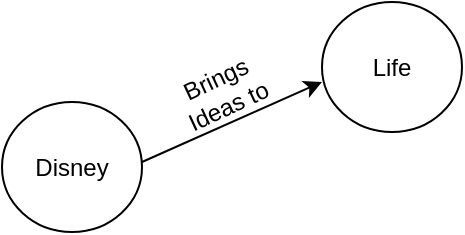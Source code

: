 <mxfile version="15.9.1" type="github">
  <diagram id="Eg2X4exUauVk93Lk7n2n" name="Page-1">
    <mxGraphModel dx="1422" dy="794" grid="1" gridSize="10" guides="1" tooltips="1" connect="1" arrows="1" fold="1" page="1" pageScale="1" pageWidth="827" pageHeight="1169" math="0" shadow="0">
      <root>
        <mxCell id="0" />
        <mxCell id="1" parent="0" />
        <mxCell id="asPSAtxc_pzzXM39m6-X-1" value="Disney" style="ellipse;whiteSpace=wrap;html=1;" vertex="1" parent="1">
          <mxGeometry x="370" y="380" width="70" height="65" as="geometry" />
        </mxCell>
        <mxCell id="asPSAtxc_pzzXM39m6-X-2" value="Life" style="ellipse;whiteSpace=wrap;html=1;" vertex="1" parent="1">
          <mxGeometry x="530" y="330" width="70" height="65" as="geometry" />
        </mxCell>
        <mxCell id="asPSAtxc_pzzXM39m6-X-3" value="" style="endArrow=classic;html=1;rounded=0;" edge="1" parent="1">
          <mxGeometry width="50" height="50" relative="1" as="geometry">
            <mxPoint x="440" y="410" as="sourcePoint" />
            <mxPoint x="530" y="370" as="targetPoint" />
          </mxGeometry>
        </mxCell>
        <mxCell id="asPSAtxc_pzzXM39m6-X-4" value="Brings Ideas to" style="text;html=1;strokeColor=none;fillColor=none;align=center;verticalAlign=middle;whiteSpace=wrap;rounded=0;rotation=-25;" vertex="1" parent="1">
          <mxGeometry x="450" y="360" width="60" height="30" as="geometry" />
        </mxCell>
      </root>
    </mxGraphModel>
  </diagram>
</mxfile>

